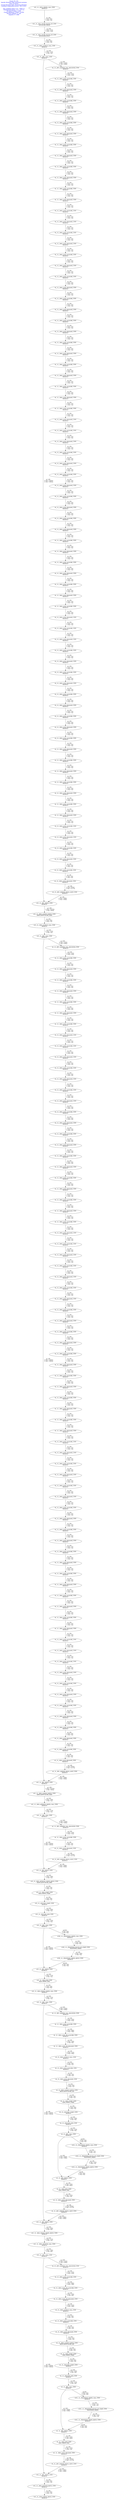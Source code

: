 # 365  R: 13173.633878 usecs
Digraph G {
1 [fontcolor="blue" shape="plaintext" label="Cluster ID: 205\nSpecific Mutation Type: Structural mutation\nCost: 21735522\nOverall Mutation Type: Structural_Mutation\nCandidate originating clusters: 190 (1.625) \n\nAvg. response times: 0 us ; 13955 us\nStandard Deviations: 0 us ; 2375 us\nKS-Test2 P-value: -1.000\nCluster likelihood: 0.0000 ; 0.0284\nPercent makeup: 0 / 100\nrequests: 0 ; 1998"]
10239002756455162.10239002756567993 [label="e10__t3__RPC_REPLY_TYPE\nDEFAULT"]
10239002756455162.10239002756589990 [label="e10__t3__MDS_SETATTR_REPLY_TYPE\nDEFAULT"]
10239002756455162.10239002756606430 [label="e10__t3__NFS3_WRITE_REPLY_TYPE\nDEFAULT"]
10239002756297752.10239002756307240 [label="e4__t3__SSIO_END_TYPE\nSSIO_WRITE_END"]
10239002756297752.10239002756363760 [label="e4__t3__MDS_LOCK_RELEASE_TYPE\nDEFAULT"]
10239002756297752.10239002756450452 [label="e4__t3__RPC_SERVER_REPLY_SENT_TYPE\nDEFAULT"]
10239041677380930.10239002756285182 [label="e4__t3__RPC_REPLY_TYPE\nDEFAULT"]
10239002754936660.10239041677304738 [label="e255__t3__FRONTEND_WRITE_CALL_TYPE\nDEFAULT"]
10239002754936660.10239041677322565 [label="e255__t3__FRONTEND_BLOCK_OP_START_TYPE\nFRONTEND_WRITE"]
10239002754936660.10239041677374765 [label="e255__t3__FRONTEND_WRITE_REPLY_TYPE\nDEFAULT"]
10239002754913245.10239002754931995 [label="e4__t3__RPC_CALL_TYPE\nDEFAULT"]
10239002754250433.10239002754413490 [label="e4__t3__RPC_SERVER_CALL_RECEIVED_TYPE\nDEFAULT"]
10239002754250433.10239002754554715 [label="e4__t3__MDS_LOCK_ACQUIRE_TYPE\nDEFAULT"]
10239002754250433.10239002754647812 [label="e4__t3__MDS_LOCK_DB_ACQUIRE_TYPE\nDEFAULT"]
10239002754250433.10239002754671302 [label="e4__t3__MDS_LOCK_DB_RELEASE_TYPE\nDEFAULT"]
10239002754250433.10239002754762742 [label="e4__t3__MDS_LOOKUP_CALL_TYPE\nDEFAULT"]
10239002754250433.10239002754782722 [label="e4__t3__MDS_LOCK_ACQUIRE_TYPE\nDEFAULT"]
10239002754250433.10239002754806962 [label="e4__t3__MDS_LOCK_RELEASE_TYPE\nDEFAULT"]
10239002754250433.10239002754822817 [label="e4__t3__MDS_LOOKUP_REPLY_TYPE\nMDSCLIENTCACHE_HIT"]
10239002754250433.10239002754832222 [label="e4__t3__SSIO_START_TYPE\nSSIO_WRITE_START"]
10239002754250433.10239002754843570 [label="e4__t3__ENCODE_START_TYPE\nDEFAULT"]
10239002754250433.10239002754904605 [label="e4__t3__ENCODE_END_TYPE\nDEFAULT"]
10239002753802232.10239002753929763 [label="e10__t3__RPC_REPLY_TYPE\nDEFAULT"]
10239002753802232.10239002753985750 [label="e10__t3__MDS_FINISH_WRITE_REPLY_TYPE\nDEFAULT"]
10239002753802232.10239002754019718 [label="e10__t3__MDS_SETATTR_CALL_TYPE\nDEFAULT"]
10239002753802232.10239002754243968 [label="e10__t3__RPC_CALL_TYPE\nDEFAULT"]
10239002753709307.10239002753721255 [label="e4__t3__SSIO_END_TYPE\nSSIO_WRITE_END"]
10239002753709307.10239002753779695 [label="e4__t3__MDS_LOCK_RELEASE_TYPE\nDEFAULT"]
10239002753709307.10239002753797575 [label="e4__t3__RPC_SERVER_REPLY_SENT_TYPE\nDEFAULT"]
10239041674729628.10239002753691960 [label="e4__t3__RPC_REPLY_TYPE\nDEFAULT"]
10239002752214760.10239041674657148 [label="e255__t3__FRONTEND_WRITE_CALL_TYPE\nDEFAULT"]
10239002752214760.10239041674678283 [label="e255__t3__FRONTEND_BLOCK_OP_START_TYPE\nFRONTEND_WRITE"]
10239002752214760.10239041674723590 [label="e255__t3__FRONTEND_WRITE_REPLY_TYPE\nDEFAULT"]
10239002752186275.10239002752209713 [label="e4__t3__RPC_CALL_TYPE\nDEFAULT"]
10239002751495472.10239002751622163 [label="e4__t3__RPC_SERVER_CALL_RECEIVED_TYPE\nDEFAULT"]
10239002751495472.10239002751660330 [label="e4__t3__MDS_LOCK_ACQUIRE_TYPE\nDEFAULT"]
10239002751495472.10239002751797918 [label="e4__t3__MDS_LOCK_DB_ACQUIRE_TYPE\nDEFAULT"]
10239002751495472.10239002751831503 [label="e4__t3__MDS_LOCK_DB_RELEASE_TYPE\nDEFAULT"]
10239002751495472.10239002751984390 [label="e4__t3__MDS_LOOKUP_CALL_TYPE\nDEFAULT"]
10239002751495472.10239002752008983 [label="e4__t3__MDS_LOCK_ACQUIRE_TYPE\nDEFAULT"]
10239002751495472.10239002752035353 [label="e4__t3__MDS_LOCK_RELEASE_TYPE\nDEFAULT"]
10239002751495472.10239002752053743 [label="e4__t3__MDS_LOOKUP_REPLY_TYPE\nMDSCLIENTCACHE_HIT"]
10239002751495472.10239002752065705 [label="e4__t3__SSIO_START_TYPE\nSSIO_WRITE_START"]
10239002751495472.10239002752087373 [label="e4__t3__ENCODE_START_TYPE\nDEFAULT"]
10239002751495472.10239002752173548 [label="e4__t3__ENCODE_END_TYPE\nDEFAULT"]
10239002751430890.10239002751445777 [label="e10__t3__SSIO_END_TYPE\nSSIO_WRITE_END"]
10239002751430890.10239002751456405 [label="e10__t3__MDS_FINISH_WRITE_CALL_TYPE\nDEFAULT"]
10239002751430890.10239002751489952 [label="e10__t3__RPC_CALL_TYPE\nDEFAULT"]
10238990179587030.10239002751411375 [label="e10__t3__RPC_REPLY_TYPE\nDEFAULT"]
10239002750172975.10238990179526978 [label="e100__t3__FRONTEND_WRITE_CALL_TYPE\nDEFAULT"]
10239002750172975.10238990179553558 [label="e100__t3__FRONTEND_BLOCK_OP_START_TYPE\nFRONTEND_WRITE"]
10239002750172975.10238990179581848 [label="e100__t3__FRONTEND_WRITE_REPLY_TYPE\nDEFAULT"]
10239002750141527.10239002750165617 [label="e10__t3__RPC_CALL_TYPE\nDEFAULT"]
10239002749820685.10239002749955685 [label="e10__t3__RPC_REPLY_TYPE\nDEFAULT"]
10239002749820685.10239002750009805 [label="e10__t3__MDS_APPROVE_WRITE_REPLY_TYPE\nMDSCLIENTCACHE_MISS"]
10239002749820685.10239002750024152 [label="e10__t3__SSIO_START_TYPE\nSSIO_WRITE_START"]
10239002749820685.10239002750061825 [label="e10__t3__ENCODE_START_TYPE\nDEFAULT"]
10239002749820685.10239002750125087 [label="e10__t3__ENCODE_END_TYPE\nDEFAULT"]
10239002749583070.10239002749717763 [label="e4__t3__RPC_SERVER_CALL_RECEIVED_TYPE\nDEFAULT"]
10239002749583070.10239002749753838 [label="e4__t3__MDS_LOCK_ACQUIRE_TYPE\nDEFAULT"]
10239002749583070.10239002749790348 [label="e4__t3__MDS_LOCK_RELEASE_TYPE\nDEFAULT"]
10239002749583070.10239002749815383 [label="e4__t3__RPC_SERVER_REPLY_SENT_TYPE\nDEFAULT"]
10239002741472825.10239002742233100 [label="e10__t3__RPC_REPLY_TYPE\nDEFAULT"]
10239002741472825.10239002749502865 [label="e10__t3__MDS_LOOKUP_REPLY_TYPE\nMDSCLIENTCACHE_MISS"]
10239002741472825.10239002749530322 [label="e10__t3__MDS_APPROVE_WRITE_CALL_TYPE\nDEFAULT"]
10239002741472825.10239002749575630 [label="e10__t3__RPC_CALL_TYPE\nDEFAULT"]
10239002733764377.10239002733906488 [label="e4__t3__RPC_SERVER_CALL_RECEIVED_TYPE\nDEFAULT"]
10239002733764377.10239002733945413 [label="e4__t3__MDS_LOCK_ACQUIRE_TYPE\nDEFAULT"]
10239002733764377.10239002733962160 [label="e4__t3__MDS_LOCK_RELEASE_TYPE\nDEFAULT"]
10239002733764377.10239002733973020 [label="e4__t3__MDS_LOCK_ACQUIRE_TYPE\nDEFAULT"]
10239002733764377.10239002733979328 [label="e4__t3__MDS_LOCK_RELEASE_TYPE\nDEFAULT"]
10239002733764377.10239002733985365 [label="e4__t3__MDS_LOCK_ACQUIRE_TYPE\nDEFAULT"]
10239002733764377.10239002734005405 [label="e4__t3__MDS_LOCK_RELEASE_TYPE\nDEFAULT"]
10239002733764377.10239002734010873 [label="e4__t3__MDS_LOCK_ACQUIRE_TYPE\nDEFAULT"]
10239002733764377.10239002734025565 [label="e4__t3__MDS_LOCK_RELEASE_TYPE\nDEFAULT"]
10239002733764377.10239002734031783 [label="e4__t3__MDS_LOCK_ACQUIRE_TYPE\nDEFAULT"]
10239002733764377.10239002734045230 [label="e4__t3__MDS_LOCK_RELEASE_TYPE\nDEFAULT"]
10239002733764377.10239002734050960 [label="e4__t3__MDS_LOCK_ACQUIRE_TYPE\nDEFAULT"]
10239002733764377.10239002734064723 [label="e4__t3__MDS_LOCK_RELEASE_TYPE\nDEFAULT"]
10239002733764377.10239002734070190 [label="e4__t3__MDS_LOCK_ACQUIRE_TYPE\nDEFAULT"]
10239002733764377.10239002734085310 [label="e4__t3__MDS_LOCK_RELEASE_TYPE\nDEFAULT"]
10239002733764377.10239002734091303 [label="e4__t3__MDS_LOCK_ACQUIRE_TYPE\nDEFAULT"]
10239002733764377.10239002734105485 [label="e4__t3__MDS_LOCK_RELEASE_TYPE\nDEFAULT"]
10239002733764377.10239002734111178 [label="e4__t3__MDS_LOCK_ACQUIRE_TYPE\nDEFAULT"]
10239002733764377.10239002734126463 [label="e4__t3__MDS_LOCK_RELEASE_TYPE\nDEFAULT"]
10239002733764377.10239002734132305 [label="e4__t3__MDS_LOCK_ACQUIRE_TYPE\nDEFAULT"]
10239002733764377.10239002734146953 [label="e4__t3__MDS_LOCK_RELEASE_TYPE\nDEFAULT"]
10239002733764377.10239002734155698 [label="e4__t3__MDS_LOCK_ACQUIRE_TYPE\nDEFAULT"]
10239002733764377.10239002734173225 [label="e4__t3__MDS_LOCK_RELEASE_TYPE\nDEFAULT"]
10239002733764377.10239002734178625 [label="e4__t3__MDS_LOCK_ACQUIRE_TYPE\nDEFAULT"]
10239002733764377.10239002734191090 [label="e4__t3__MDS_LOCK_RELEASE_TYPE\nDEFAULT"]
10239002733764377.10239002734196310 [label="e4__t3__MDS_LOCK_ACQUIRE_TYPE\nDEFAULT"]
10239002733764377.10239002734208903 [label="e4__t3__MDS_LOCK_RELEASE_TYPE\nDEFAULT"]
10239002733764377.10239002734214138 [label="e4__t3__MDS_LOCK_ACQUIRE_TYPE\nDEFAULT"]
10239002733764377.10239002734226828 [label="e4__t3__MDS_LOCK_RELEASE_TYPE\nDEFAULT"]
10239002733764377.10239002734232003 [label="e4__t3__MDS_LOCK_ACQUIRE_TYPE\nDEFAULT"]
10239002733764377.10239002734245773 [label="e4__t3__MDS_LOCK_RELEASE_TYPE\nDEFAULT"]
10239002733764377.10239002734250865 [label="e4__t3__MDS_LOCK_ACQUIRE_TYPE\nDEFAULT"]
10239002733764377.10239002734263330 [label="e4__t3__MDS_LOCK_RELEASE_TYPE\nDEFAULT"]
10239002733764377.10239002734268490 [label="e4__t3__MDS_LOCK_ACQUIRE_TYPE\nDEFAULT"]
10239002733764377.10239002734281803 [label="e4__t3__MDS_LOCK_RELEASE_TYPE\nDEFAULT"]
10239002733764377.10239002734286918 [label="e4__t3__MDS_LOCK_ACQUIRE_TYPE\nDEFAULT"]
10239002733764377.10239002734299698 [label="e4__t3__MDS_LOCK_RELEASE_TYPE\nDEFAULT"]
10239002733764377.10239002734304970 [label="e4__t3__MDS_LOCK_ACQUIRE_TYPE\nDEFAULT"]
10239002733764377.10239002734318898 [label="e4__t3__MDS_LOCK_RELEASE_TYPE\nDEFAULT"]
10239002733764377.10239002734323953 [label="e4__t3__MDS_LOCK_ACQUIRE_TYPE\nDEFAULT"]
10239002733764377.10239002734336688 [label="e4__t3__MDS_LOCK_RELEASE_TYPE\nDEFAULT"]
10239002733764377.10239002734342178 [label="e4__t3__MDS_LOCK_ACQUIRE_TYPE\nDEFAULT"]
10239002733764377.10239002734354568 [label="e4__t3__MDS_LOCK_RELEASE_TYPE\nDEFAULT"]
10239002733764377.10239002734360703 [label="e4__t3__MDS_LOCK_ACQUIRE_TYPE\nDEFAULT"]
10239002733764377.10239002734373318 [label="e4__t3__MDS_LOCK_RELEASE_TYPE\nDEFAULT"]
10239002733764377.10239002734378928 [label="e4__t3__MDS_LOCK_ACQUIRE_TYPE\nDEFAULT"]
10239002733764377.10239002734391333 [label="e4__t3__MDS_LOCK_RELEASE_TYPE\nDEFAULT"]
10239002733764377.10239002734396335 [label="e4__t3__MDS_LOCK_ACQUIRE_TYPE\nDEFAULT"]
10239002733764377.10239002734409753 [label="e4__t3__MDS_LOCK_RELEASE_TYPE\nDEFAULT"]
10239002733764377.10239002734414763 [label="e4__t3__MDS_LOCK_ACQUIRE_TYPE\nDEFAULT"]
10239002733764377.10239002734427783 [label="e4__t3__MDS_LOCK_RELEASE_TYPE\nDEFAULT"]
10239002733764377.10239002734433385 [label="e4__t3__MDS_LOCK_ACQUIRE_TYPE\nDEFAULT"]
10239002733764377.10239002734447425 [label="e4__t3__MDS_LOCK_RELEASE_TYPE\nDEFAULT"]
10239002733764377.10239002734453328 [label="e4__t3__MDS_LOCK_ACQUIRE_TYPE\nDEFAULT"]
10239002733764377.10239002734467165 [label="e4__t3__MDS_LOCK_RELEASE_TYPE\nDEFAULT"]
10239002733764377.10239002734472603 [label="e4__t3__MDS_LOCK_ACQUIRE_TYPE\nDEFAULT"]
10239002733764377.10239002734485578 [label="e4__t3__MDS_LOCK_RELEASE_TYPE\nDEFAULT"]
10239002733764377.10239002734490760 [label="e4__t3__MDS_LOCK_ACQUIRE_TYPE\nDEFAULT"]
10239002733764377.10239002734503045 [label="e4__t3__MDS_LOCK_RELEASE_TYPE\nDEFAULT"]
10239002733764377.10239002734508535 [label="e4__t3__MDS_LOCK_ACQUIRE_TYPE\nDEFAULT"]
10239002733764377.10239002734520993 [label="e4__t3__MDS_LOCK_RELEASE_TYPE\nDEFAULT"]
10239002733764377.10239002734527398 [label="e4__t3__MDS_LOCK_ACQUIRE_TYPE\nDEFAULT"]
10239002733764377.10239002734540013 [label="e4__t3__MDS_LOCK_RELEASE_TYPE\nDEFAULT"]
10239002733764377.10239002734545113 [label="e4__t3__MDS_LOCK_ACQUIRE_TYPE\nDEFAULT"]
10239002733764377.10239002734557233 [label="e4__t3__MDS_LOCK_RELEASE_TYPE\nDEFAULT"]
10239002733764377.10239002734562708 [label="e4__t3__MDS_LOCK_ACQUIRE_TYPE\nDEFAULT"]
10239002733764377.10239002734576590 [label="e4__t3__MDS_LOCK_RELEASE_TYPE\nDEFAULT"]
10239002733764377.10239002734581690 [label="e4__t3__MDS_LOCK_ACQUIRE_TYPE\nDEFAULT"]
10239002733764377.10239002734594665 [label="e4__t3__MDS_LOCK_RELEASE_TYPE\nDEFAULT"]
10239002733764377.10239002734599825 [label="e4__t3__MDS_LOCK_ACQUIRE_TYPE\nDEFAULT"]
10239002733764377.10239002734612530 [label="e4__t3__MDS_LOCK_RELEASE_TYPE\nDEFAULT"]
10239002733764377.10239002734617698 [label="e4__t3__MDS_LOCK_ACQUIRE_TYPE\nDEFAULT"]
10239002733764377.10239002734631018 [label="e4__t3__MDS_LOCK_RELEASE_TYPE\nDEFAULT"]
10239002733764377.10239002734636620 [label="e4__t3__MDS_LOCK_ACQUIRE_TYPE\nDEFAULT"]
10239002733764377.10239002734641045 [label="e4__t3__MDS_LOCK_RELEASE_TYPE\nDEFAULT"]
10239002733764377.10239002741466330 [label="e4__t3__RPC_SERVER_REPLY_SENT_TYPE\nDEFAULT"]
10239002725116233.10239002726246535 [label="e10__t3__RPC_REPLY_TYPE\nDEFAULT"]
10239002725116233.10239002733711885 [label="e10__t3__MDS_LOOKUP_REPLY_TYPE\nMDSCLIENTCACHE_MISS"]
10239002725116233.10239002733729405 [label="e10__t3__MDS_LOOKUP_CALL_TYPE\nDEFAULT"]
10239002725116233.10239002733758092 [label="e10__t3__RPC_CALL_TYPE\nDEFAULT"]
10239002717361577.10239002717498018 [label="e4__t3__RPC_SERVER_CALL_RECEIVED_TYPE\nDEFAULT"]
10239002717361577.10239002717542358 [label="e4__t3__MDS_LOCK_ACQUIRE_TYPE\nDEFAULT"]
10239002717361577.10239002717560958 [label="e4__t3__MDS_LOCK_RELEASE_TYPE\nDEFAULT"]
10239002717361577.10239002717574173 [label="e4__t3__MDS_LOCK_ACQUIRE_TYPE\nDEFAULT"]
10239002717361577.10239002717582963 [label="e4__t3__MDS_LOCK_RELEASE_TYPE\nDEFAULT"]
10239002717361577.10239002717590050 [label="e4__t3__MDS_LOCK_ACQUIRE_TYPE\nDEFAULT"]
10239002717361577.10239002717610623 [label="e4__t3__MDS_LOCK_RELEASE_TYPE\nDEFAULT"]
10239002717361577.10239002717616743 [label="e4__t3__MDS_LOCK_ACQUIRE_TYPE\nDEFAULT"]
10239002717361577.10239002717632770 [label="e4__t3__MDS_LOCK_RELEASE_TYPE\nDEFAULT"]
10239002717361577.10239002717638898 [label="e4__t3__MDS_LOCK_ACQUIRE_TYPE\nDEFAULT"]
10239002717361577.10239002717652225 [label="e4__t3__MDS_LOCK_RELEASE_TYPE\nDEFAULT"]
10239002717361577.10239002717658825 [label="e4__t3__MDS_LOCK_ACQUIRE_TYPE\nDEFAULT"]
10239002717361577.10239002717673398 [label="e4__t3__MDS_LOCK_RELEASE_TYPE\nDEFAULT"]
10239002717361577.10239002717678738 [label="e4__t3__MDS_LOCK_ACQUIRE_TYPE\nDEFAULT"]
10239002717361577.10239002717695320 [label="e4__t3__MDS_LOCK_RELEASE_TYPE\nDEFAULT"]
10239002717361577.10239002717700683 [label="e4__t3__MDS_LOCK_ACQUIRE_TYPE\nDEFAULT"]
10239002717361577.10239002717716650 [label="e4__t3__MDS_LOCK_RELEASE_TYPE\nDEFAULT"]
10239002717361577.10239002717721743 [label="e4__t3__MDS_LOCK_ACQUIRE_TYPE\nDEFAULT"]
10239002717361577.10239002717736525 [label="e4__t3__MDS_LOCK_RELEASE_TYPE\nDEFAULT"]
10239002717361577.10239002717743020 [label="e4__t3__MDS_LOCK_ACQUIRE_TYPE\nDEFAULT"]
10239002717361577.10239002717759865 [label="e4__t3__MDS_LOCK_RELEASE_TYPE\nDEFAULT"]
10239002717361577.10239002717765850 [label="e4__t3__MDS_LOCK_ACQUIRE_TYPE\nDEFAULT"]
10239002717361577.10239002717781578 [label="e4__t3__MDS_LOCK_RELEASE_TYPE\nDEFAULT"]
10239002717361577.10239002717788133 [label="e4__t3__MDS_LOCK_ACQUIRE_TYPE\nDEFAULT"]
10239002717361577.10239002717803110 [label="e4__t3__MDS_LOCK_RELEASE_TYPE\nDEFAULT"]
10239002717361577.10239002717808240 [label="e4__t3__MDS_LOCK_ACQUIRE_TYPE\nDEFAULT"]
10239002717361577.10239002717824208 [label="e4__t3__MDS_LOCK_RELEASE_TYPE\nDEFAULT"]
10239002717361577.10239002717830080 [label="e4__t3__MDS_LOCK_ACQUIRE_TYPE\nDEFAULT"]
10239002717361577.10239002717846325 [label="e4__t3__MDS_LOCK_RELEASE_TYPE\nDEFAULT"]
10239002717361577.10239002717853008 [label="e4__t3__MDS_LOCK_ACQUIRE_TYPE\nDEFAULT"]
10239002717361577.10239002717869710 [label="e4__t3__MDS_LOCK_RELEASE_TYPE\nDEFAULT"]
10239002717361577.10239002717875395 [label="e4__t3__MDS_LOCK_ACQUIRE_TYPE\nDEFAULT"]
10239002717361577.10239002717889593 [label="e4__t3__MDS_LOCK_RELEASE_TYPE\nDEFAULT"]
10239002717361577.10239002717895135 [label="e4__t3__MDS_LOCK_ACQUIRE_TYPE\nDEFAULT"]
10239002717361577.10239002717910503 [label="e4__t3__MDS_LOCK_RELEASE_TYPE\nDEFAULT"]
10239002717361577.10239002717916173 [label="e4__t3__MDS_LOCK_ACQUIRE_TYPE\nDEFAULT"]
10239002717361577.10239002717931270 [label="e4__t3__MDS_LOCK_RELEASE_TYPE\nDEFAULT"]
10239002717361577.10239002717936925 [label="e4__t3__MDS_LOCK_ACQUIRE_TYPE\nDEFAULT"]
10239002717361577.10239002717951670 [label="e4__t3__MDS_LOCK_RELEASE_TYPE\nDEFAULT"]
10239002717361577.10239002717956860 [label="e4__t3__MDS_LOCK_ACQUIRE_TYPE\nDEFAULT"]
10239002717361577.10239002717971148 [label="e4__t3__MDS_LOCK_RELEASE_TYPE\nDEFAULT"]
10239002717361577.10239002717976840 [label="e4__t3__MDS_LOCK_ACQUIRE_TYPE\nDEFAULT"]
10239002717361577.10239002717991225 [label="e4__t3__MDS_LOCK_RELEASE_TYPE\nDEFAULT"]
10239002717361577.10239002717996933 [label="e4__t3__MDS_LOCK_ACQUIRE_TYPE\nDEFAULT"]
10239002717361577.10239002718011265 [label="e4__t3__MDS_LOCK_RELEASE_TYPE\nDEFAULT"]
10239002717361577.10239002718017453 [label="e4__t3__MDS_LOCK_ACQUIRE_TYPE\nDEFAULT"]
10239002717361577.10239002718033540 [label="e4__t3__MDS_LOCK_RELEASE_TYPE\nDEFAULT"]
10239002717361577.10239002718039128 [label="e4__t3__MDS_LOCK_ACQUIRE_TYPE\nDEFAULT"]
10239002717361577.10239002718054765 [label="e4__t3__MDS_LOCK_RELEASE_TYPE\nDEFAULT"]
10239002717361577.10239002718060443 [label="e4__t3__MDS_LOCK_ACQUIRE_TYPE\nDEFAULT"]
10239002717361577.10239002718075323 [label="e4__t3__MDS_LOCK_RELEASE_TYPE\nDEFAULT"]
10239002717361577.10239002718081090 [label="e4__t3__MDS_LOCK_ACQUIRE_TYPE\nDEFAULT"]
10239002717361577.10239002718097890 [label="e4__t3__MDS_LOCK_RELEASE_TYPE\nDEFAULT"]
10239002717361577.10239002718103658 [label="e4__t3__MDS_LOCK_ACQUIRE_TYPE\nDEFAULT"]
10239002717361577.10239002718120308 [label="e4__t3__MDS_LOCK_RELEASE_TYPE\nDEFAULT"]
10239002717361577.10239002718125940 [label="e4__t3__MDS_LOCK_ACQUIRE_TYPE\nDEFAULT"]
10239002717361577.10239002718140933 [label="e4__t3__MDS_LOCK_RELEASE_TYPE\nDEFAULT"]
10239002717361577.10239002718147083 [label="e4__t3__MDS_LOCK_ACQUIRE_TYPE\nDEFAULT"]
10239002717361577.10239002718161618 [label="e4__t3__MDS_LOCK_RELEASE_TYPE\nDEFAULT"]
10239002717361577.10239002718166913 [label="e4__t3__MDS_LOCK_ACQUIRE_TYPE\nDEFAULT"]
10239002717361577.10239002718181268 [label="e4__t3__MDS_LOCK_RELEASE_TYPE\nDEFAULT"]
10239002717361577.10239002718188040 [label="e4__t3__MDS_LOCK_ACQUIRE_TYPE\nDEFAULT"]
10239002717361577.10239002718203520 [label="e4__t3__MDS_LOCK_RELEASE_TYPE\nDEFAULT"]
10239002717361577.10239002718209085 [label="e4__t3__MDS_LOCK_ACQUIRE_TYPE\nDEFAULT"]
10239002717361577.10239002718223043 [label="e4__t3__MDS_LOCK_RELEASE_TYPE\nDEFAULT"]
10239002717361577.10239002718229463 [label="e4__t3__MDS_LOCK_ACQUIRE_TYPE\nDEFAULT"]
10239002717361577.10239002718244995 [label="e4__t3__MDS_LOCK_RELEASE_TYPE\nDEFAULT"]
10239002717361577.10239002718250748 [label="e4__t3__MDS_LOCK_ACQUIRE_TYPE\nDEFAULT"]
10239002717361577.10239002718265493 [label="e4__t3__MDS_LOCK_RELEASE_TYPE\nDEFAULT"]
10239002717361577.10239002718271133 [label="e4__t3__MDS_LOCK_ACQUIRE_TYPE\nDEFAULT"]
10239002717361577.10239002718286410 [label="e4__t3__MDS_LOCK_RELEASE_TYPE\nDEFAULT"]
10239002717361577.10239002718291683 [label="e4__t3__MDS_LOCK_ACQUIRE_TYPE\nDEFAULT"]
10239002717361577.10239002718307530 [label="e4__t3__MDS_LOCK_RELEASE_TYPE\nDEFAULT"]
10239002717361577.10239002718313140 [label="e4__t3__MDS_LOCK_ACQUIRE_TYPE\nDEFAULT"]
10239002717361577.10239002718317640 [label="e4__t3__MDS_LOCK_RELEASE_TYPE\nDEFAULT"]
10239002717361577.10239002725109873 [label="e4__t3__RPC_SERVER_REPLY_SENT_TYPE\nDEFAULT"]
10239002717097405.10239002717098702 [label="e10__t3__NFS3_WRITE_CALL_TYPE\nDEFAULT"]
10239002717097405.10239002717126805 [label="e10__t3__NFS_CACHE_BLOCK_OP_TYPE\nNFSCACHE_WRITE"]
10239002717097405.10239002717279250 [label="e10__t3__NFS_CACHE_BLOCK_OP_TYPE\nNFSCACHE_EVICT"]
10239002717097405.10239002717318092 [label="e10__t3__MDS_LOOKUP_CALL_TYPE\nDEFAULT"]
10239002717097405.10239002717354190 [label="e10__t3__RPC_CALL_TYPE\nDEFAULT"]
10239002717097405.10239002717098702 -> 10239002717097405.10239002717126805 [color="black", label="p:-1.00\n   a: 0us / 8us\n   s: 0us / 1us"]
10239002717097405.10239002717126805 -> 10239002717097405.10239002717279250 [color="black", label="p:-1.00\n   a: 0us / 37us\n   s: 0us / 13us"]
10239002717097405.10239002717279250 -> 10239002717097405.10239002717318092 [color="black", label="p:-1.00\n   a: 0us / 6us\n   s: 0us / 2us"]
10239002717097405.10239002717318092 -> 10239002717097405.10239002717354190 [color="black" label="p:-1.00\n   a: 0us / 12us\n   s: 0us / 2us"]
10239002717097405.10239002717354190 -> 10239002717361577.10239002717498018 [color="black" label="p:-1.00\n   a: 0us / 125us\n   s: 0us / 528us"]
10239002717361577.10239002717498018 -> 10239002717361577.10239002717542358 [color="black" label="p:-1.00\n   a: 0us / 22us\n   s: 0us / 15us"]
10239002717361577.10239002717542358 -> 10239002717361577.10239002717560958 [color="black" label="p:-1.00\n   a: 0us / 5us\n   s: 0us / 2us"]
10239002717361577.10239002717560958 -> 10239002717361577.10239002717574173 [color="black" label="p:-1.00\n   a: 0us / 2us\n   s: 0us / 1us"]
10239002717361577.10239002717574173 -> 10239002717361577.10239002717582963 [color="black" label="p:-1.00\n   a: 0us / 5us\n   s: 0us / 2us"]
10239002717361577.10239002717582963 -> 10239002717361577.10239002717590050 [color="black" label="p:-1.00\n   a: 0us / 2us\n   s: 0us / 1us"]
10239002717361577.10239002717590050 -> 10239002717361577.10239002717610623 [color="black" label="p:-1.00\n   a: 0us / 5us\n   s: 0us / 2us"]
10239002717361577.10239002717610623 -> 10239002717361577.10239002717616743 [color="black" label="p:-1.00\n   a: 0us / 2us\n   s: 0us / 1us"]
10239002717361577.10239002717616743 -> 10239002717361577.10239002717632770 [color="black" label="p:-1.00\n   a: 0us / 5us\n   s: 0us / 2us"]
10239002717361577.10239002717632770 -> 10239002717361577.10239002717638898 [color="black" label="p:-1.00\n   a: 0us / 2us\n   s: 0us / 1us"]
10239002717361577.10239002717638898 -> 10239002717361577.10239002717652225 [color="black" label="p:-1.00\n   a: 0us / 5us\n   s: 0us / 2us"]
10239002717361577.10239002717652225 -> 10239002717361577.10239002717658825 [color="black" label="p:-1.00\n   a: 0us / 2us\n   s: 0us / 1us"]
10239002717361577.10239002717658825 -> 10239002717361577.10239002717673398 [color="black" label="p:-1.00\n   a: 0us / 5us\n   s: 0us / 2us"]
10239002717361577.10239002717673398 -> 10239002717361577.10239002717678738 [color="black" label="p:-1.00\n   a: 0us / 2us\n   s: 0us / 1us"]
10239002717361577.10239002717678738 -> 10239002717361577.10239002717695320 [color="black" label="p:-1.00\n   a: 0us / 5us\n   s: 0us / 2us"]
10239002717361577.10239002717695320 -> 10239002717361577.10239002717700683 [color="black" label="p:-1.00\n   a: 0us / 2us\n   s: 0us / 1us"]
10239002717361577.10239002717700683 -> 10239002717361577.10239002717716650 [color="black" label="p:-1.00\n   a: 0us / 5us\n   s: 0us / 2us"]
10239002717361577.10239002717716650 -> 10239002717361577.10239002717721743 [color="black" label="p:-1.00\n   a: 0us / 2us\n   s: 0us / 1us"]
10239002717361577.10239002717721743 -> 10239002717361577.10239002717736525 [color="black" label="p:-1.00\n   a: 0us / 5us\n   s: 0us / 2us"]
10239002717361577.10239002717736525 -> 10239002717361577.10239002717743020 [color="black" label="p:-1.00\n   a: 0us / 2us\n   s: 0us / 1us"]
10239002717361577.10239002717743020 -> 10239002717361577.10239002717759865 [color="black" label="p:-1.00\n   a: 0us / 5us\n   s: 0us / 2us"]
10239002717361577.10239002717759865 -> 10239002717361577.10239002717765850 [color="black" label="p:-1.00\n   a: 0us / 2us\n   s: 0us / 1us"]
10239002717361577.10239002717765850 -> 10239002717361577.10239002717781578 [color="black" label="p:-1.00\n   a: 0us / 5us\n   s: 0us / 2us"]
10239002717361577.10239002717781578 -> 10239002717361577.10239002717788133 [color="black" label="p:-1.00\n   a: 0us / 2us\n   s: 0us / 1us"]
10239002717361577.10239002717788133 -> 10239002717361577.10239002717803110 [color="black" label="p:-1.00\n   a: 0us / 5us\n   s: 0us / 2us"]
10239002717361577.10239002717803110 -> 10239002717361577.10239002717808240 [color="black" label="p:-1.00\n   a: 0us / 2us\n   s: 0us / 1us"]
10239002717361577.10239002717808240 -> 10239002717361577.10239002717824208 [color="black" label="p:-1.00\n   a: 0us / 5us\n   s: 0us / 2us"]
10239002717361577.10239002717824208 -> 10239002717361577.10239002717830080 [color="black" label="p:-1.00\n   a: 0us / 2us\n   s: 0us / 1us"]
10239002717361577.10239002717830080 -> 10239002717361577.10239002717846325 [color="black" label="p:-1.00\n   a: 0us / 5us\n   s: 0us / 2us"]
10239002717361577.10239002717846325 -> 10239002717361577.10239002717853008 [color="black" label="p:-1.00\n   a: 0us / 2us\n   s: 0us / 1us"]
10239002717361577.10239002717853008 -> 10239002717361577.10239002717869710 [color="black" label="p:-1.00\n   a: 0us / 5us\n   s: 0us / 2us"]
10239002717361577.10239002717869710 -> 10239002717361577.10239002717875395 [color="black" label="p:-1.00\n   a: 0us / 2us\n   s: 0us / 1us"]
10239002717361577.10239002717875395 -> 10239002717361577.10239002717889593 [color="black" label="p:-1.00\n   a: 0us / 5us\n   s: 0us / 2us"]
10239002717361577.10239002717889593 -> 10239002717361577.10239002717895135 [color="black" label="p:-1.00\n   a: 0us / 2us\n   s: 0us / 1us"]
10239002717361577.10239002717895135 -> 10239002717361577.10239002717910503 [color="black" label="p:-1.00\n   a: 0us / 5us\n   s: 0us / 2us"]
10239002717361577.10239002717910503 -> 10239002717361577.10239002717916173 [color="black" label="p:-1.00\n   a: 0us / 2us\n   s: 0us / 1us"]
10239002717361577.10239002717916173 -> 10239002717361577.10239002717931270 [color="black" label="p:-1.00\n   a: 0us / 5us\n   s: 0us / 2us"]
10239002717361577.10239002717931270 -> 10239002717361577.10239002717936925 [color="black" label="p:-1.00\n   a: 0us / 2us\n   s: 0us / 1us"]
10239002717361577.10239002717936925 -> 10239002717361577.10239002717951670 [color="black" label="p:-1.00\n   a: 0us / 5us\n   s: 0us / 2us"]
10239002717361577.10239002717951670 -> 10239002717361577.10239002717956860 [color="black" label="p:-1.00\n   a: 0us / 2us\n   s: 0us / 1us"]
10239002717361577.10239002717956860 -> 10239002717361577.10239002717971148 [color="black" label="p:-1.00\n   a: 0us / 5us\n   s: 0us / 2us"]
10239002717361577.10239002717971148 -> 10239002717361577.10239002717976840 [color="black" label="p:-1.00\n   a: 0us / 2us\n   s: 0us / 1us"]
10239002717361577.10239002717976840 -> 10239002717361577.10239002717991225 [color="black" label="p:-1.00\n   a: 0us / 5us\n   s: 0us / 2us"]
10239002717361577.10239002717991225 -> 10239002717361577.10239002717996933 [color="black" label="p:-1.00\n   a: 0us / 2us\n   s: 0us / 1us"]
10239002717361577.10239002717996933 -> 10239002717361577.10239002718011265 [color="black" label="p:-1.00\n   a: 0us / 5us\n   s: 0us / 2us"]
10239002717361577.10239002718011265 -> 10239002717361577.10239002718017453 [color="black" label="p:-1.00\n   a: 0us / 2us\n   s: 0us / 1us"]
10239002717361577.10239002718017453 -> 10239002717361577.10239002718033540 [color="black" label="p:-1.00\n   a: 0us / 5us\n   s: 0us / 2us"]
10239002717361577.10239002718033540 -> 10239002717361577.10239002718039128 [color="black" label="p:-1.00\n   a: 0us / 2us\n   s: 0us / 1us"]
10239002717361577.10239002718039128 -> 10239002717361577.10239002718054765 [color="black" label="p:-1.00\n   a: 0us / 5us\n   s: 0us / 2us"]
10239002717361577.10239002718054765 -> 10239002717361577.10239002718060443 [color="black" label="p:-1.00\n   a: 0us / 2us\n   s: 0us / 1us"]
10239002717361577.10239002718060443 -> 10239002717361577.10239002718075323 [color="black" label="p:-1.00\n   a: 0us / 5us\n   s: 0us / 2us"]
10239002717361577.10239002718075323 -> 10239002717361577.10239002718081090 [color="black" label="p:-1.00\n   a: 0us / 2us\n   s: 0us / 1us"]
10239002717361577.10239002718081090 -> 10239002717361577.10239002718097890 [color="black" label="p:-1.00\n   a: 0us / 5us\n   s: 0us / 2us"]
10239002717361577.10239002718097890 -> 10239002717361577.10239002718103658 [color="black" label="p:-1.00\n   a: 0us / 2us\n   s: 0us / 1us"]
10239002717361577.10239002718103658 -> 10239002717361577.10239002718120308 [color="black" label="p:-1.00\n   a: 0us / 5us\n   s: 0us / 2us"]
10239002717361577.10239002718120308 -> 10239002717361577.10239002718125940 [color="black" label="p:-1.00\n   a: 0us / 2us\n   s: 0us / 1us"]
10239002717361577.10239002718125940 -> 10239002717361577.10239002718140933 [color="black" label="p:-1.00\n   a: 0us / 5us\n   s: 0us / 2us"]
10239002717361577.10239002718140933 -> 10239002717361577.10239002718147083 [color="black" label="p:-1.00\n   a: 0us / 2us\n   s: 0us / 1us"]
10239002717361577.10239002718147083 -> 10239002717361577.10239002718161618 [color="black" label="p:-1.00\n   a: 0us / 5us\n   s: 0us / 2us"]
10239002717361577.10239002718161618 -> 10239002717361577.10239002718166913 [color="black" label="p:-1.00\n   a: 0us / 2us\n   s: 0us / 1us"]
10239002717361577.10239002718166913 -> 10239002717361577.10239002718181268 [color="black" label="p:-1.00\n   a: 0us / 5us\n   s: 0us / 2us"]
10239002717361577.10239002718181268 -> 10239002717361577.10239002718188040 [color="black" label="p:-1.00\n   a: 0us / 2us\n   s: 0us / 1us"]
10239002717361577.10239002718188040 -> 10239002717361577.10239002718203520 [color="black" label="p:-1.00\n   a: 0us / 5us\n   s: 0us / 2us"]
10239002717361577.10239002718203520 -> 10239002717361577.10239002718209085 [color="black" label="p:-1.00\n   a: 0us / 2us\n   s: 0us / 1us"]
10239002717361577.10239002718209085 -> 10239002717361577.10239002718223043 [color="black" label="p:-1.00\n   a: 0us / 5us\n   s: 0us / 2us"]
10239002717361577.10239002718223043 -> 10239002717361577.10239002718229463 [color="black" label="p:-1.00\n   a: 0us / 2us\n   s: 0us / 1us"]
10239002717361577.10239002718229463 -> 10239002717361577.10239002718244995 [color="black" label="p:-1.00\n   a: 0us / 5us\n   s: 0us / 2us"]
10239002717361577.10239002718244995 -> 10239002717361577.10239002718250748 [color="black" label="p:-1.00\n   a: 0us / 2us\n   s: 0us / 1us"]
10239002717361577.10239002718250748 -> 10239002717361577.10239002718265493 [color="black" label="p:-1.00\n   a: 0us / 5us\n   s: 0us / 2us"]
10239002717361577.10239002718265493 -> 10239002717361577.10239002718271133 [color="black" label="p:-1.00\n   a: 0us / 2us\n   s: 0us / 1us"]
10239002717361577.10239002718271133 -> 10239002717361577.10239002718286410 [color="black" label="p:-1.00\n   a: 0us / 5us\n   s: 0us / 2us"]
10239002717361577.10239002718286410 -> 10239002717361577.10239002718291683 [color="black" label="p:-1.00\n   a: 0us / 2us\n   s: 0us / 1us"]
10239002717361577.10239002718291683 -> 10239002717361577.10239002718307530 [color="black" label="p:-1.00\n   a: 0us / 5us\n   s: 0us / 2us"]
10239002717361577.10239002718307530 -> 10239002717361577.10239002718313140 [color="black" label="p:-1.00\n   a: 0us / 2us\n   s: 0us / 1us"]
10239002717361577.10239002718313140 -> 10239002717361577.10239002718317640 [color="black" label="p:-1.00\n   a: 0us / 5us\n   s: 0us / 2us"]
10239002717361577.10239002718317640 -> 10239002717361577.10239002725109873 [color="black" label="p:-1.00\n   a: 0us / 925us\n   s: 0us / 1117us"]
10239002717361577.10239002725109873 -> 10239002725116233.10239002726246535 [color="black" label="p:-1.00\n   a: 0us / 158us\n   s: 0us / 156us"]
10239002717097405.10239002717354190 -> 10239002725116233.10239002726246535 [color="black" label="p:-1.00\n   a: 0us / 1435us\n   s: 0us / 1282us"]
10239002725116233.10239002726246535 -> 10239002725116233.10239002733711885 [color="black" label="p:-1.00\n   a: 0us / 2513us\n   s: 0us / 163us"]
10239002725116233.10239002733711885 -> 10239002725116233.10239002733729405 [color="black" label="p:-1.00\n   a: 0us / 6us\n   s: 0us / 1us"]
10239002725116233.10239002733729405 -> 10239002725116233.10239002733758092 [color="black" label="p:-1.00\n   a: 0us / 12us\n   s: 0us / 2us"]
10239002725116233.10239002733758092 -> 10239002733764377.10239002733906488 [color="black" label="p:-1.00\n   a: 0us / 125us\n   s: 0us / 528us"]
10239002733764377.10239002733906488 -> 10239002733764377.10239002733945413 [color="black" label="p:-1.00\n   a: 0us / 22us\n   s: 0us / 15us"]
10239002733764377.10239002733945413 -> 10239002733764377.10239002733962160 [color="black" label="p:-1.00\n   a: 0us / 5us\n   s: 0us / 2us"]
10239002733764377.10239002733962160 -> 10239002733764377.10239002733973020 [color="black" label="p:-1.00\n   a: 0us / 2us\n   s: 0us / 1us"]
10239002733764377.10239002733973020 -> 10239002733764377.10239002733979328 [color="black" label="p:-1.00\n   a: 0us / 5us\n   s: 0us / 2us"]
10239002733764377.10239002733979328 -> 10239002733764377.10239002733985365 [color="black" label="p:-1.00\n   a: 0us / 2us\n   s: 0us / 1us"]
10239002733764377.10239002733985365 -> 10239002733764377.10239002734005405 [color="black" label="p:-1.00\n   a: 0us / 5us\n   s: 0us / 2us"]
10239002733764377.10239002734005405 -> 10239002733764377.10239002734010873 [color="black" label="p:-1.00\n   a: 0us / 2us\n   s: 0us / 1us"]
10239002733764377.10239002734010873 -> 10239002733764377.10239002734025565 [color="black" label="p:-1.00\n   a: 0us / 5us\n   s: 0us / 2us"]
10239002733764377.10239002734025565 -> 10239002733764377.10239002734031783 [color="black" label="p:-1.00\n   a: 0us / 2us\n   s: 0us / 1us"]
10239002733764377.10239002734031783 -> 10239002733764377.10239002734045230 [color="black" label="p:-1.00\n   a: 0us / 5us\n   s: 0us / 2us"]
10239002733764377.10239002734045230 -> 10239002733764377.10239002734050960 [color="black" label="p:-1.00\n   a: 0us / 2us\n   s: 0us / 1us"]
10239002733764377.10239002734050960 -> 10239002733764377.10239002734064723 [color="black" label="p:-1.00\n   a: 0us / 5us\n   s: 0us / 2us"]
10239002733764377.10239002734064723 -> 10239002733764377.10239002734070190 [color="black" label="p:-1.00\n   a: 0us / 2us\n   s: 0us / 1us"]
10239002733764377.10239002734070190 -> 10239002733764377.10239002734085310 [color="black" label="p:-1.00\n   a: 0us / 5us\n   s: 0us / 2us"]
10239002733764377.10239002734085310 -> 10239002733764377.10239002734091303 [color="black" label="p:-1.00\n   a: 0us / 2us\n   s: 0us / 1us"]
10239002733764377.10239002734091303 -> 10239002733764377.10239002734105485 [color="black" label="p:-1.00\n   a: 0us / 5us\n   s: 0us / 2us"]
10239002733764377.10239002734105485 -> 10239002733764377.10239002734111178 [color="black" label="p:-1.00\n   a: 0us / 2us\n   s: 0us / 1us"]
10239002733764377.10239002734111178 -> 10239002733764377.10239002734126463 [color="black" label="p:-1.00\n   a: 0us / 5us\n   s: 0us / 2us"]
10239002733764377.10239002734126463 -> 10239002733764377.10239002734132305 [color="black" label="p:-1.00\n   a: 0us / 2us\n   s: 0us / 1us"]
10239002733764377.10239002734132305 -> 10239002733764377.10239002734146953 [color="black" label="p:-1.00\n   a: 0us / 5us\n   s: 0us / 2us"]
10239002733764377.10239002734146953 -> 10239002733764377.10239002734155698 [color="black" label="p:-1.00\n   a: 0us / 2us\n   s: 0us / 1us"]
10239002733764377.10239002734155698 -> 10239002733764377.10239002734173225 [color="black" label="p:-1.00\n   a: 0us / 5us\n   s: 0us / 2us"]
10239002733764377.10239002734173225 -> 10239002733764377.10239002734178625 [color="black" label="p:-1.00\n   a: 0us / 2us\n   s: 0us / 1us"]
10239002733764377.10239002734178625 -> 10239002733764377.10239002734191090 [color="black" label="p:-1.00\n   a: 0us / 5us\n   s: 0us / 2us"]
10239002733764377.10239002734191090 -> 10239002733764377.10239002734196310 [color="black" label="p:-1.00\n   a: 0us / 2us\n   s: 0us / 1us"]
10239002733764377.10239002734196310 -> 10239002733764377.10239002734208903 [color="black" label="p:-1.00\n   a: 0us / 5us\n   s: 0us / 2us"]
10239002733764377.10239002734208903 -> 10239002733764377.10239002734214138 [color="black" label="p:-1.00\n   a: 0us / 2us\n   s: 0us / 1us"]
10239002733764377.10239002734214138 -> 10239002733764377.10239002734226828 [color="black" label="p:-1.00\n   a: 0us / 5us\n   s: 0us / 2us"]
10239002733764377.10239002734226828 -> 10239002733764377.10239002734232003 [color="black" label="p:-1.00\n   a: 0us / 2us\n   s: 0us / 1us"]
10239002733764377.10239002734232003 -> 10239002733764377.10239002734245773 [color="black" label="p:-1.00\n   a: 0us / 5us\n   s: 0us / 2us"]
10239002733764377.10239002734245773 -> 10239002733764377.10239002734250865 [color="black" label="p:-1.00\n   a: 0us / 2us\n   s: 0us / 1us"]
10239002733764377.10239002734250865 -> 10239002733764377.10239002734263330 [color="black" label="p:-1.00\n   a: 0us / 5us\n   s: 0us / 2us"]
10239002733764377.10239002734263330 -> 10239002733764377.10239002734268490 [color="black" label="p:-1.00\n   a: 0us / 2us\n   s: 0us / 1us"]
10239002733764377.10239002734268490 -> 10239002733764377.10239002734281803 [color="black" label="p:-1.00\n   a: 0us / 5us\n   s: 0us / 2us"]
10239002733764377.10239002734281803 -> 10239002733764377.10239002734286918 [color="black" label="p:-1.00\n   a: 0us / 2us\n   s: 0us / 1us"]
10239002733764377.10239002734286918 -> 10239002733764377.10239002734299698 [color="black" label="p:-1.00\n   a: 0us / 5us\n   s: 0us / 2us"]
10239002733764377.10239002734299698 -> 10239002733764377.10239002734304970 [color="black" label="p:-1.00\n   a: 0us / 2us\n   s: 0us / 1us"]
10239002733764377.10239002734304970 -> 10239002733764377.10239002734318898 [color="black" label="p:-1.00\n   a: 0us / 5us\n   s: 0us / 2us"]
10239002733764377.10239002734318898 -> 10239002733764377.10239002734323953 [color="black" label="p:-1.00\n   a: 0us / 2us\n   s: 0us / 1us"]
10239002733764377.10239002734323953 -> 10239002733764377.10239002734336688 [color="black" label="p:-1.00\n   a: 0us / 5us\n   s: 0us / 2us"]
10239002733764377.10239002734336688 -> 10239002733764377.10239002734342178 [color="black" label="p:-1.00\n   a: 0us / 2us\n   s: 0us / 1us"]
10239002733764377.10239002734342178 -> 10239002733764377.10239002734354568 [color="black" label="p:-1.00\n   a: 0us / 5us\n   s: 0us / 2us"]
10239002733764377.10239002734354568 -> 10239002733764377.10239002734360703 [color="black" label="p:-1.00\n   a: 0us / 2us\n   s: 0us / 1us"]
10239002733764377.10239002734360703 -> 10239002733764377.10239002734373318 [color="black" label="p:-1.00\n   a: 0us / 5us\n   s: 0us / 2us"]
10239002733764377.10239002734373318 -> 10239002733764377.10239002734378928 [color="black" label="p:-1.00\n   a: 0us / 2us\n   s: 0us / 1us"]
10239002733764377.10239002734378928 -> 10239002733764377.10239002734391333 [color="black" label="p:-1.00\n   a: 0us / 5us\n   s: 0us / 2us"]
10239002733764377.10239002734391333 -> 10239002733764377.10239002734396335 [color="black" label="p:-1.00\n   a: 0us / 2us\n   s: 0us / 1us"]
10239002733764377.10239002734396335 -> 10239002733764377.10239002734409753 [color="black" label="p:-1.00\n   a: 0us / 5us\n   s: 0us / 2us"]
10239002733764377.10239002734409753 -> 10239002733764377.10239002734414763 [color="black" label="p:-1.00\n   a: 0us / 2us\n   s: 0us / 1us"]
10239002733764377.10239002734414763 -> 10239002733764377.10239002734427783 [color="black" label="p:-1.00\n   a: 0us / 5us\n   s: 0us / 2us"]
10239002733764377.10239002734427783 -> 10239002733764377.10239002734433385 [color="black" label="p:-1.00\n   a: 0us / 2us\n   s: 0us / 1us"]
10239002733764377.10239002734433385 -> 10239002733764377.10239002734447425 [color="black" label="p:-1.00\n   a: 0us / 5us\n   s: 0us / 2us"]
10239002733764377.10239002734447425 -> 10239002733764377.10239002734453328 [color="black" label="p:-1.00\n   a: 0us / 2us\n   s: 0us / 1us"]
10239002733764377.10239002734453328 -> 10239002733764377.10239002734467165 [color="black" label="p:-1.00\n   a: 0us / 5us\n   s: 0us / 2us"]
10239002733764377.10239002734467165 -> 10239002733764377.10239002734472603 [color="black" label="p:-1.00\n   a: 0us / 2us\n   s: 0us / 1us"]
10239002733764377.10239002734472603 -> 10239002733764377.10239002734485578 [color="black" label="p:-1.00\n   a: 0us / 5us\n   s: 0us / 2us"]
10239002733764377.10239002734485578 -> 10239002733764377.10239002734490760 [color="black" label="p:-1.00\n   a: 0us / 2us\n   s: 0us / 1us"]
10239002733764377.10239002734490760 -> 10239002733764377.10239002734503045 [color="black" label="p:-1.00\n   a: 0us / 5us\n   s: 0us / 2us"]
10239002733764377.10239002734503045 -> 10239002733764377.10239002734508535 [color="black" label="p:-1.00\n   a: 0us / 2us\n   s: 0us / 1us"]
10239002733764377.10239002734508535 -> 10239002733764377.10239002734520993 [color="black" label="p:-1.00\n   a: 0us / 5us\n   s: 0us / 2us"]
10239002733764377.10239002734520993 -> 10239002733764377.10239002734527398 [color="black" label="p:-1.00\n   a: 0us / 2us\n   s: 0us / 1us"]
10239002733764377.10239002734527398 -> 10239002733764377.10239002734540013 [color="black" label="p:-1.00\n   a: 0us / 5us\n   s: 0us / 2us"]
10239002733764377.10239002734540013 -> 10239002733764377.10239002734545113 [color="black" label="p:-1.00\n   a: 0us / 2us\n   s: 0us / 1us"]
10239002733764377.10239002734545113 -> 10239002733764377.10239002734557233 [color="black" label="p:-1.00\n   a: 0us / 5us\n   s: 0us / 2us"]
10239002733764377.10239002734557233 -> 10239002733764377.10239002734562708 [color="black" label="p:-1.00\n   a: 0us / 2us\n   s: 0us / 1us"]
10239002733764377.10239002734562708 -> 10239002733764377.10239002734576590 [color="black" label="p:-1.00\n   a: 0us / 5us\n   s: 0us / 2us"]
10239002733764377.10239002734576590 -> 10239002733764377.10239002734581690 [color="black" label="p:-1.00\n   a: 0us / 2us\n   s: 0us / 1us"]
10239002733764377.10239002734581690 -> 10239002733764377.10239002734594665 [color="black" label="p:-1.00\n   a: 0us / 5us\n   s: 0us / 2us"]
10239002733764377.10239002734594665 -> 10239002733764377.10239002734599825 [color="black" label="p:-1.00\n   a: 0us / 2us\n   s: 0us / 1us"]
10239002733764377.10239002734599825 -> 10239002733764377.10239002734612530 [color="black" label="p:-1.00\n   a: 0us / 5us\n   s: 0us / 2us"]
10239002733764377.10239002734612530 -> 10239002733764377.10239002734617698 [color="black" label="p:-1.00\n   a: 0us / 2us\n   s: 0us / 1us"]
10239002733764377.10239002734617698 -> 10239002733764377.10239002734631018 [color="black" label="p:-1.00\n   a: 0us / 5us\n   s: 0us / 2us"]
10239002733764377.10239002734631018 -> 10239002733764377.10239002734636620 [color="black" label="p:-1.00\n   a: 0us / 2us\n   s: 0us / 1us"]
10239002733764377.10239002734636620 -> 10239002733764377.10239002734641045 [color="black" label="p:-1.00\n   a: 0us / 5us\n   s: 0us / 2us"]
10239002733764377.10239002734641045 -> 10239002733764377.10239002741466330 [color="black" label="p:-1.00\n   a: 0us / 925us\n   s: 0us / 1117us"]
10239002733764377.10239002741466330 -> 10239002741472825.10239002742233100 [color="black" label="p:-1.00\n   a: 0us / 158us\n   s: 0us / 156us"]
10239002725116233.10239002733758092 -> 10239002741472825.10239002742233100 [color="black" label="p:-1.00\n   a: 0us / 1435us\n   s: 0us / 1282us"]
10239002741472825.10239002742233100 -> 10239002741472825.10239002749502865 [color="black" label="p:-1.00\n   a: 0us / 2513us\n   s: 0us / 163us"]
10239002741472825.10239002749502865 -> 10239002741472825.10239002749530322 [color="black" label="p:-1.00\n   a: 0us / 10us\n   s: 0us / 1us"]
10239002741472825.10239002749530322 -> 10239002741472825.10239002749575630 [color="black" label="p:-1.00\n   a: 0us / 17us\n   s: 0us / 2us"]
10239002741472825.10239002749575630 -> 10239002749583070.10239002749717763 [color="black" label="p:-1.00\n   a: 0us / 125us\n   s: 0us / 528us"]
10239002749583070.10239002749717763 -> 10239002749583070.10239002749753838 [color="black" label="p:-1.00\n   a: 0us / 22us\n   s: 0us / 15us"]
10239002749583070.10239002749753838 -> 10239002749583070.10239002749790348 [color="black" label="p:-1.00\n   a: 0us / 5us\n   s: 0us / 2us"]
10239002749583070.10239002749790348 -> 10239002749583070.10239002749815383 [color="black" label="p:-1.00\n   a: 0us / 925us\n   s: 0us / 1117us"]
10239002749583070.10239002749815383 -> 10239002749820685.10239002749955685 [color="black" label="p:-1.00\n   a: 0us / 158us\n   s: 0us / 156us"]
10239002741472825.10239002749575630 -> 10239002749820685.10239002749955685 [color="black" label="p:-1.00\n   a: 0us / 1435us\n   s: 0us / 1282us"]
10239002749820685.10239002749955685 -> 10239002749820685.10239002750009805 [color="black" label="p:-1.00\n   a: 0us / 19us\n   s: 0us / 2us"]
10239002749820685.10239002750009805 -> 10239002749820685.10239002750024152 [color="black" label="p:-1.00\n   a: 0us / 5us\n   s: 0us / 1us"]
10239002749820685.10239002750024152 -> 10239002749820685.10239002750061825 [color="black" label="p:-1.00\n   a: 0us / 8us\n   s: 0us / 1us"]
10239002749820685.10239002750061825 -> 10239002749820685.10239002750125087 [color="black" label="p:-1.00\n   a: 0us / 20us\n   s: 0us / 2us"]
10239002749820685.10239002750125087 -> 10239002750141527.10239002750165617 [color="black" label="p:-1.00\n   a: 0us / 13us\n   s: 0us / 2us"]
10239002750141527.10239002750165617 -> 10239002750172975.10238990179526978 [color="black" label="p:0.00\n   a: 0us / 0us\n   s: 0us / 0us"]
10239002750172975.10238990179526978 -> 10239002750172975.10238990179553558 [color="black" label="p:-1.00\n   a: 0us / 9us\n   s: 0us / 4us"]
10239002750172975.10238990179553558 -> 10239002750172975.10238990179581848 [color="black" label="p:-1.00\n   a: 0us / 10us\n   s: 0us / 3us"]
10239002750172975.10238990179581848 -> 10238990179587030.10239002751411375 [color="black" label="p:0.00\n   a: 0us / 0us\n   s: 0us / 0us"]
10239002750141527.10239002750165617 -> 10238990179587030.10239002751411375 [color="black" label="p:-1.00\n   a: 0us / 1435us\n   s: 0us / 1282us"]
10238990179587030.10239002751411375 -> 10239002751430890.10239002751445777 [color="black" label="p:-1.00\n   a: 0us / 11us\n   s: 0us / 1us"]
10239002751430890.10239002751445777 -> 10239002751430890.10239002751456405 [color="black" label="p:-1.00\n   a: 0us / 4us\n   s: 0us / 0us"]
10239002751430890.10239002751456405 -> 10239002751430890.10239002751489952 [color="black" label="p:-1.00\n   a: 0us / 11us\n   s: 0us / 1us"]
10239002751430890.10239002751489952 -> 10239002751495472.10239002751622163 [color="black" label="p:-1.00\n   a: 0us / 125us\n   s: 0us / 528us"]
10239002751495472.10239002751622163 -> 10239002751495472.10239002751660330 [color="black" label="p:-1.00\n   a: 0us / 22us\n   s: 0us / 15us"]
10239002751495472.10239002751660330 -> 10239002751495472.10239002751797918 [color="black" label="p:-1.00\n   a: 0us / 50us\n   s: 0us / 76us"]
10239002751495472.10239002751797918 -> 10239002751495472.10239002751831503 [color="black" label="p:-1.00\n   a: 0us / 14us\n   s: 0us / 4us"]
10239002751495472.10239002751831503 -> 10239002751495472.10239002751984390 [color="black" label="p:-1.00\n   a: 0us / 51us\n   s: 0us / 16us"]
10239002751495472.10239002751984390 -> 10239002751495472.10239002752008983 [color="black" label="p:-1.00\n   a: 0us / 8us\n   s: 0us / 1us"]
10239002751495472.10239002752008983 -> 10239002751495472.10239002752035353 [color="black" label="p:-1.00\n   a: 0us / 5us\n   s: 0us / 2us"]
10239002751495472.10239002752035353 -> 10239002751495472.10239002752053743 [color="black" label="p:-1.00\n   a: 0us / 6us\n   s: 0us / 1us"]
10239002751495472.10239002752053743 -> 10239002751495472.10239002752065705 [color="black" label="p:-1.00\n   a: 0us / 4us\n   s: 0us / 1us"]
10239002751495472.10239002752065705 -> 10239002751495472.10239002752087373 [color="black" label="p:-1.00\n   a: 0us / 6us\n   s: 0us / 2us"]
10239002751495472.10239002752087373 -> 10239002751495472.10239002752173548 [color="black" label="p:-1.00\n   a: 0us / 24us\n   s: 0us / 4us"]
10239002751495472.10239002752173548 -> 10239002752186275.10239002752209713 [color="black" label="p:-1.00\n   a: 0us / 12us\n   s: 0us / 4us"]
10239002752186275.10239002752209713 -> 10239002752214760.10239041674657148 [color="black" label="p:0.00\n   a: 0us / 0us\n   s: 0us / 0us"]
10239002752214760.10239041674657148 -> 10239002752214760.10239041674678283 [color="black" label="p:-1.00\n   a: 0us / 7us\n   s: 0us / 1us"]
10239002752214760.10239041674678283 -> 10239002752214760.10239041674723590 [color="black" label="p:-1.00\n   a: 0us / 15us\n   s: 0us / 1us"]
10239002752214760.10239041674723590 -> 10239041674729628.10239002753691960 [color="black" label="p:0.00\n   a: 0us / 0us\n   s: 0us / 0us"]
10239002752186275.10239002752209713 -> 10239041674729628.10239002753691960 [color="black" label="p:-1.00\n   a: 0us / 543us\n   s: 0us / 136us"]
10239041674729628.10239002753691960 -> 10239002753709307.10239002753721255 [color="black" label="p:-1.00\n   a: 0us / 13us\n   s: 0us / 95us"]
10239002753709307.10239002753721255 -> 10239002753709307.10239002753779695 [color="black" label="p:-1.00\n   a: 0us / 22us\n   s: 0us / 2us"]
10239002753709307.10239002753779695 -> 10239002753709307.10239002753797575 [color="black" label="p:-1.00\n   a: 0us / 925us\n   s: 0us / 1117us"]
10239002753709307.10239002753797575 -> 10239002753802232.10239002753929763 [color="black" label="p:-1.00\n   a: 0us / 158us\n   s: 0us / 156us"]
10239002751430890.10239002751489952 -> 10239002753802232.10239002753929763 [color="black" label="p:-1.00\n   a: 0us / 1435us\n   s: 0us / 1282us"]
10239002753802232.10239002753929763 -> 10239002753802232.10239002753985750 [color="black" label="p:-1.00\n   a: 0us / 20us\n   s: 0us / 4us"]
10239002753802232.10239002753985750 -> 10239002753802232.10239002754019718 [color="black" label="p:-1.00\n   a: 0us / 11us\n   s: 0us / 1us"]
10239002753802232.10239002754019718 -> 10239002753802232.10239002754243968 [color="black" label="p:-1.00\n   a: 0us / 76us\n   s: 0us / 9us"]
10239002753802232.10239002754243968 -> 10239002754250433.10239002754413490 [color="black" label="p:-1.00\n   a: 0us / 125us\n   s: 0us / 528us"]
10239002754250433.10239002754413490 -> 10239002754250433.10239002754554715 [color="black" label="p:-1.00\n   a: 0us / 22us\n   s: 0us / 15us"]
10239002754250433.10239002754554715 -> 10239002754250433.10239002754647812 [color="black" label="p:-1.00\n   a: 0us / 50us\n   s: 0us / 76us"]
10239002754250433.10239002754647812 -> 10239002754250433.10239002754671302 [color="black" label="p:-1.00\n   a: 0us / 14us\n   s: 0us / 4us"]
10239002754250433.10239002754671302 -> 10239002754250433.10239002754762742 [color="black" label="p:-1.00\n   a: 0us / 51us\n   s: 0us / 16us"]
10239002754250433.10239002754762742 -> 10239002754250433.10239002754782722 [color="black" label="p:-1.00\n   a: 0us / 8us\n   s: 0us / 1us"]
10239002754250433.10239002754782722 -> 10239002754250433.10239002754806962 [color="black" label="p:-1.00\n   a: 0us / 5us\n   s: 0us / 2us"]
10239002754250433.10239002754806962 -> 10239002754250433.10239002754822817 [color="black" label="p:-1.00\n   a: 0us / 6us\n   s: 0us / 1us"]
10239002754250433.10239002754822817 -> 10239002754250433.10239002754832222 [color="black" label="p:-1.00\n   a: 0us / 4us\n   s: 0us / 1us"]
10239002754250433.10239002754832222 -> 10239002754250433.10239002754843570 [color="black" label="p:-1.00\n   a: 0us / 6us\n   s: 0us / 2us"]
10239002754250433.10239002754843570 -> 10239002754250433.10239002754904605 [color="black" label="p:-1.00\n   a: 0us / 24us\n   s: 0us / 4us"]
10239002754250433.10239002754904605 -> 10239002754913245.10239002754931995 [color="black" label="p:-1.00\n   a: 0us / 12us\n   s: 0us / 4us"]
10239002754913245.10239002754931995 -> 10239002754936660.10239041677304738 [color="black" label="p:0.00\n   a: 0us / 0us\n   s: 0us / 0us"]
10239002754936660.10239041677304738 -> 10239002754936660.10239041677322565 [color="black" label="p:-1.00\n   a: 0us / 7us\n   s: 0us / 1us"]
10239002754936660.10239041677322565 -> 10239002754936660.10239041677374765 [color="black" label="p:-1.00\n   a: 0us / 15us\n   s: 0us / 1us"]
10239002754936660.10239041677374765 -> 10239041677380930.10239002756285182 [color="black" label="p:0.00\n   a: 0us / 0us\n   s: 0us / 0us"]
10239002754913245.10239002754931995 -> 10239041677380930.10239002756285182 [color="black" label="p:-1.00\n   a: 0us / 543us\n   s: 0us / 136us"]
10239041677380930.10239002756285182 -> 10239002756297752.10239002756307240 [color="black" label="p:-1.00\n   a: 0us / 13us\n   s: 0us / 95us"]
10239002756297752.10239002756307240 -> 10239002756297752.10239002756363760 [color="black" label="p:-1.00\n   a: 0us / 22us\n   s: 0us / 2us"]
10239002756297752.10239002756363760 -> 10239002756297752.10239002756450452 [color="black" label="p:-1.00\n   a: 0us / 925us\n   s: 0us / 1117us"]
10239002756297752.10239002756450452 -> 10239002756455162.10239002756567993 [color="black" label="p:-1.00\n   a: 0us / 158us\n   s: 0us / 156us"]
10239002753802232.10239002754243968 -> 10239002756455162.10239002756567993 [color="black" label="p:-1.00\n   a: 0us / 1435us\n   s: 0us / 1282us"]
10239002756455162.10239002756567993 -> 10239002756455162.10239002756589990 [color="black" label="p:-1.00\n   a: 0us / 9us\n   s: 0us / 1us"]
10239002756455162.10239002756589990 -> 10239002756455162.10239002756606430 [color="black" label="p:-1.00\n   a: 0us / 6us\n   s: 0us / 1us"]
}